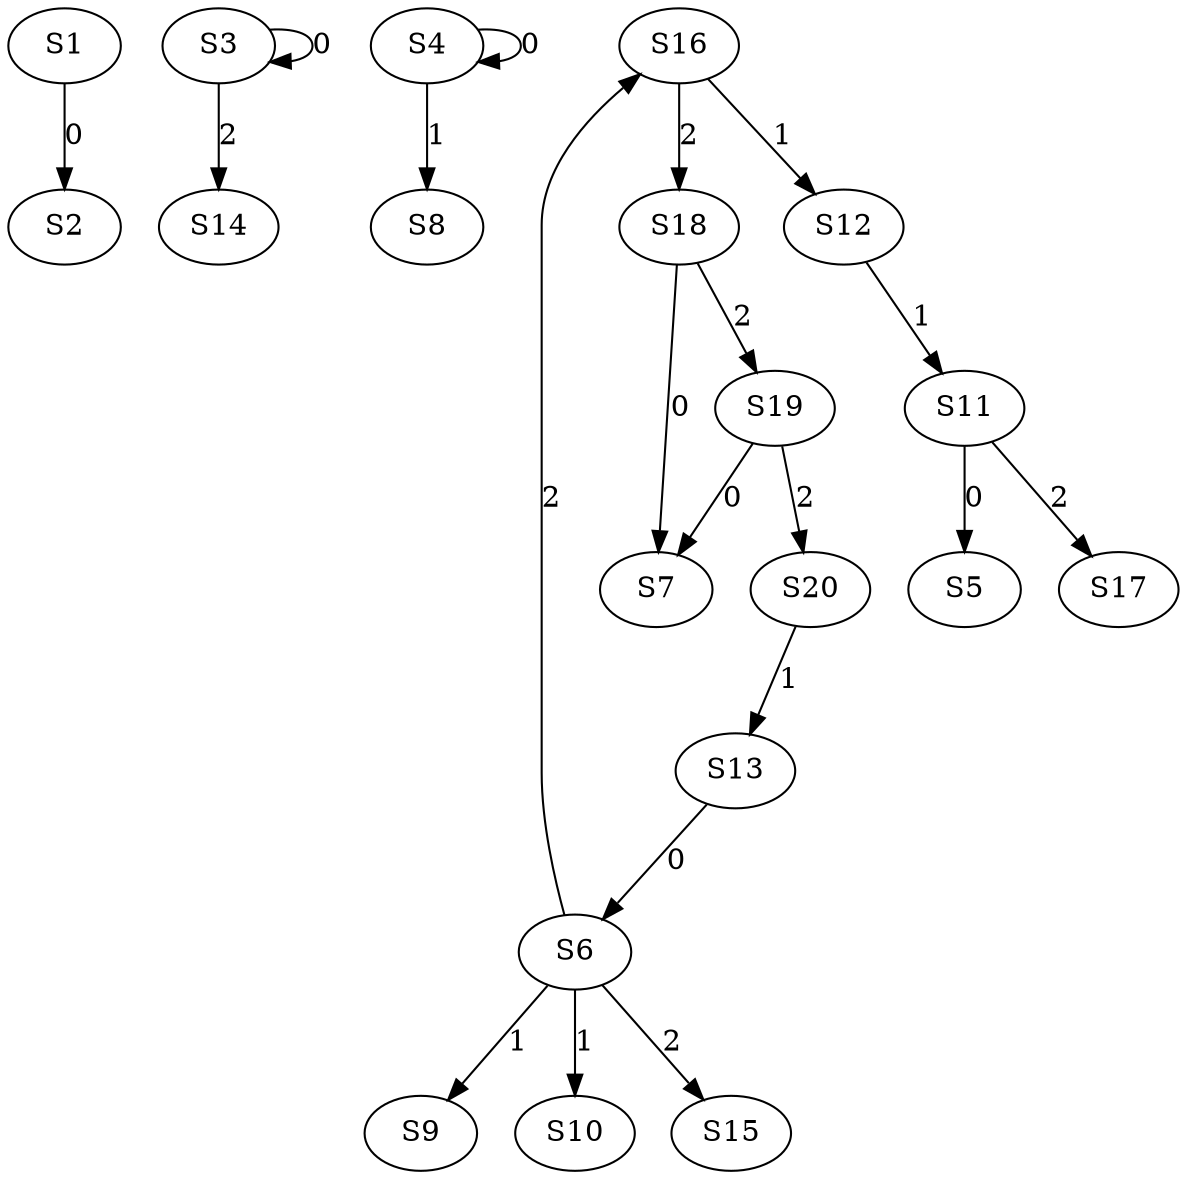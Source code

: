 strict digraph {
	S1 -> S2 [ label = 0 ];
	S3 -> S3 [ label = 0 ];
	S4 -> S4 [ label = 0 ];
	S11 -> S5 [ label = 0 ];
	S13 -> S6 [ label = 0 ];
	S18 -> S7 [ label = 0 ];
	S4 -> S8 [ label = 1 ];
	S6 -> S9 [ label = 1 ];
	S6 -> S10 [ label = 1 ];
	S12 -> S11 [ label = 1 ];
	S16 -> S12 [ label = 1 ];
	S20 -> S13 [ label = 1 ];
	S3 -> S14 [ label = 2 ];
	S6 -> S15 [ label = 2 ];
	S6 -> S16 [ label = 2 ];
	S11 -> S17 [ label = 2 ];
	S16 -> S18 [ label = 2 ];
	S18 -> S19 [ label = 2 ];
	S19 -> S20 [ label = 2 ];
	S19 -> S7 [ label = 0 ];
}